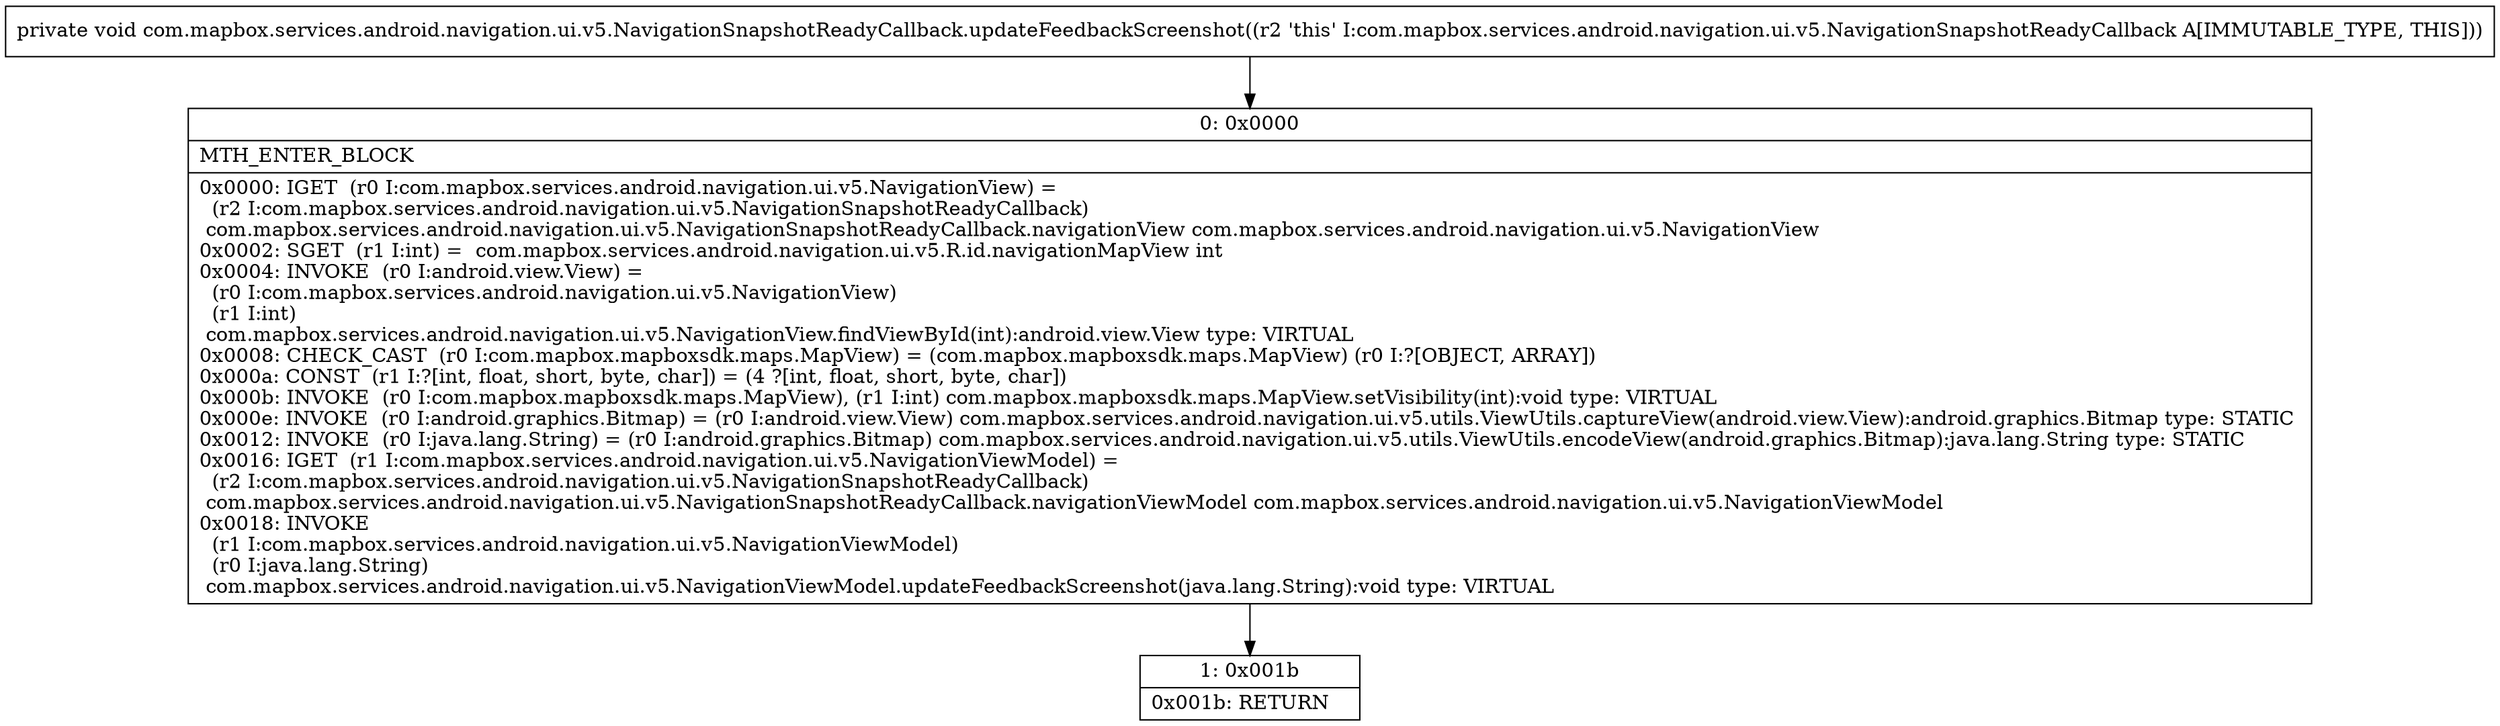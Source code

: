 digraph "CFG forcom.mapbox.services.android.navigation.ui.v5.NavigationSnapshotReadyCallback.updateFeedbackScreenshot()V" {
Node_0 [shape=record,label="{0\:\ 0x0000|MTH_ENTER_BLOCK\l|0x0000: IGET  (r0 I:com.mapbox.services.android.navigation.ui.v5.NavigationView) = \l  (r2 I:com.mapbox.services.android.navigation.ui.v5.NavigationSnapshotReadyCallback)\l com.mapbox.services.android.navigation.ui.v5.NavigationSnapshotReadyCallback.navigationView com.mapbox.services.android.navigation.ui.v5.NavigationView \l0x0002: SGET  (r1 I:int) =  com.mapbox.services.android.navigation.ui.v5.R.id.navigationMapView int \l0x0004: INVOKE  (r0 I:android.view.View) = \l  (r0 I:com.mapbox.services.android.navigation.ui.v5.NavigationView)\l  (r1 I:int)\l com.mapbox.services.android.navigation.ui.v5.NavigationView.findViewById(int):android.view.View type: VIRTUAL \l0x0008: CHECK_CAST  (r0 I:com.mapbox.mapboxsdk.maps.MapView) = (com.mapbox.mapboxsdk.maps.MapView) (r0 I:?[OBJECT, ARRAY]) \l0x000a: CONST  (r1 I:?[int, float, short, byte, char]) = (4 ?[int, float, short, byte, char]) \l0x000b: INVOKE  (r0 I:com.mapbox.mapboxsdk.maps.MapView), (r1 I:int) com.mapbox.mapboxsdk.maps.MapView.setVisibility(int):void type: VIRTUAL \l0x000e: INVOKE  (r0 I:android.graphics.Bitmap) = (r0 I:android.view.View) com.mapbox.services.android.navigation.ui.v5.utils.ViewUtils.captureView(android.view.View):android.graphics.Bitmap type: STATIC \l0x0012: INVOKE  (r0 I:java.lang.String) = (r0 I:android.graphics.Bitmap) com.mapbox.services.android.navigation.ui.v5.utils.ViewUtils.encodeView(android.graphics.Bitmap):java.lang.String type: STATIC \l0x0016: IGET  (r1 I:com.mapbox.services.android.navigation.ui.v5.NavigationViewModel) = \l  (r2 I:com.mapbox.services.android.navigation.ui.v5.NavigationSnapshotReadyCallback)\l com.mapbox.services.android.navigation.ui.v5.NavigationSnapshotReadyCallback.navigationViewModel com.mapbox.services.android.navigation.ui.v5.NavigationViewModel \l0x0018: INVOKE  \l  (r1 I:com.mapbox.services.android.navigation.ui.v5.NavigationViewModel)\l  (r0 I:java.lang.String)\l com.mapbox.services.android.navigation.ui.v5.NavigationViewModel.updateFeedbackScreenshot(java.lang.String):void type: VIRTUAL \l}"];
Node_1 [shape=record,label="{1\:\ 0x001b|0x001b: RETURN   \l}"];
MethodNode[shape=record,label="{private void com.mapbox.services.android.navigation.ui.v5.NavigationSnapshotReadyCallback.updateFeedbackScreenshot((r2 'this' I:com.mapbox.services.android.navigation.ui.v5.NavigationSnapshotReadyCallback A[IMMUTABLE_TYPE, THIS])) }"];
MethodNode -> Node_0;
Node_0 -> Node_1;
}

